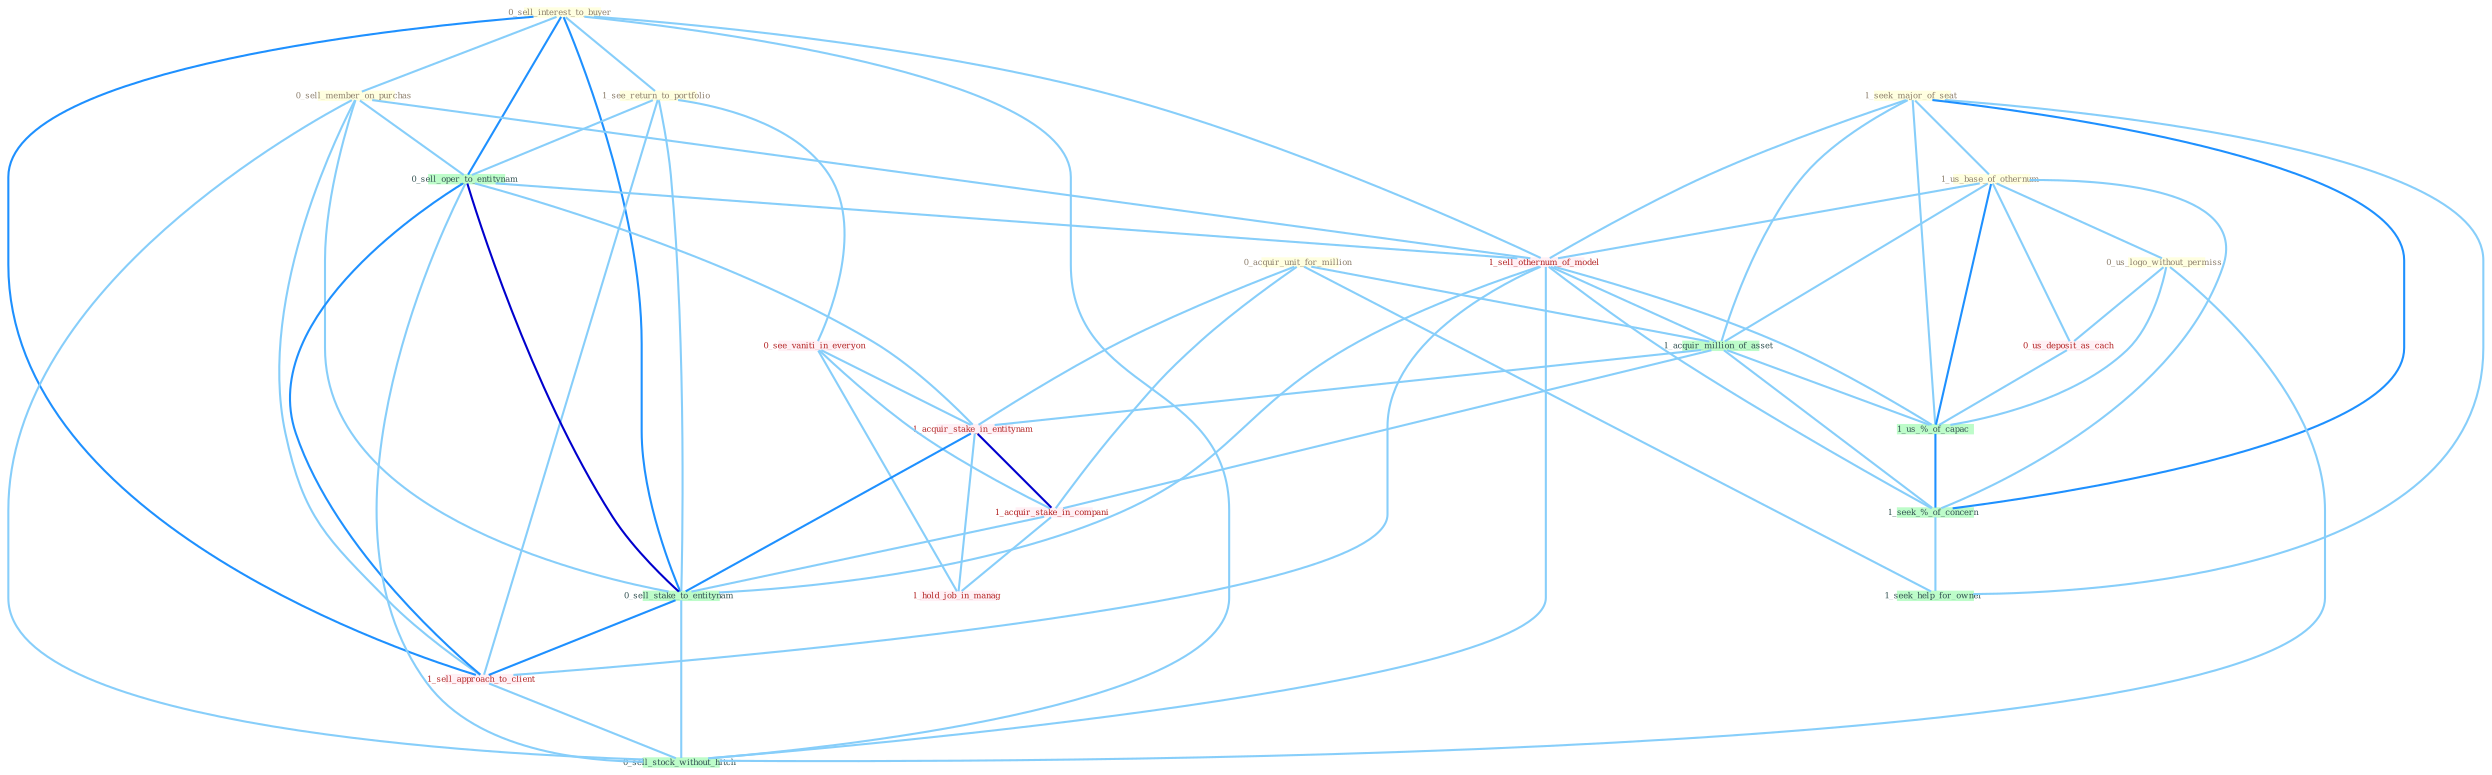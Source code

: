 Graph G{ 
    node
    [shape=polygon,style=filled,width=.5,height=.06,color="#BDFCC9",fixedsize=true,fontsize=4,
    fontcolor="#2f4f4f"];
    {node
    [color="#ffffe0", fontcolor="#8b7d6b"] "0_acquir_unit_for_million " "1_seek_major_of_seat " "1_us_base_of_othernum " "0_sell_interest_to_buyer " "0_sell_member_on_purchas " "0_us_logo_without_permiss " "1_see_return_to_portfolio "}
{node [color="#fff0f5", fontcolor="#b22222"] "1_sell_othernum_of_model " "0_see_vaniti_in_everyon " "0_us_deposit_as_cach " "1_acquir_stake_in_entitynam " "1_acquir_stake_in_compani " "1_sell_approach_to_client " "1_hold_job_in_manag "}
edge [color="#B0E2FF"];

	"0_acquir_unit_for_million " -- "1_acquir_million_of_asset " [w="1", color="#87cefa" ];
	"0_acquir_unit_for_million " -- "1_acquir_stake_in_entitynam " [w="1", color="#87cefa" ];
	"0_acquir_unit_for_million " -- "1_acquir_stake_in_compani " [w="1", color="#87cefa" ];
	"0_acquir_unit_for_million " -- "1_seek_help_for_owner " [w="1", color="#87cefa" ];
	"1_seek_major_of_seat " -- "1_us_base_of_othernum " [w="1", color="#87cefa" ];
	"1_seek_major_of_seat " -- "1_sell_othernum_of_model " [w="1", color="#87cefa" ];
	"1_seek_major_of_seat " -- "1_acquir_million_of_asset " [w="1", color="#87cefa" ];
	"1_seek_major_of_seat " -- "1_us_%_of_capac " [w="1", color="#87cefa" ];
	"1_seek_major_of_seat " -- "1_seek_%_of_concern " [w="2", color="#1e90ff" , len=0.8];
	"1_seek_major_of_seat " -- "1_seek_help_for_owner " [w="1", color="#87cefa" ];
	"1_us_base_of_othernum " -- "0_us_logo_without_permiss " [w="1", color="#87cefa" ];
	"1_us_base_of_othernum " -- "1_sell_othernum_of_model " [w="1", color="#87cefa" ];
	"1_us_base_of_othernum " -- "1_acquir_million_of_asset " [w="1", color="#87cefa" ];
	"1_us_base_of_othernum " -- "0_us_deposit_as_cach " [w="1", color="#87cefa" ];
	"1_us_base_of_othernum " -- "1_us_%_of_capac " [w="2", color="#1e90ff" , len=0.8];
	"1_us_base_of_othernum " -- "1_seek_%_of_concern " [w="1", color="#87cefa" ];
	"0_sell_interest_to_buyer " -- "0_sell_member_on_purchas " [w="1", color="#87cefa" ];
	"0_sell_interest_to_buyer " -- "1_see_return_to_portfolio " [w="1", color="#87cefa" ];
	"0_sell_interest_to_buyer " -- "0_sell_oper_to_entitynam " [w="2", color="#1e90ff" , len=0.8];
	"0_sell_interest_to_buyer " -- "1_sell_othernum_of_model " [w="1", color="#87cefa" ];
	"0_sell_interest_to_buyer " -- "0_sell_stake_to_entitynam " [w="2", color="#1e90ff" , len=0.8];
	"0_sell_interest_to_buyer " -- "1_sell_approach_to_client " [w="2", color="#1e90ff" , len=0.8];
	"0_sell_interest_to_buyer " -- "0_sell_stock_without_hitch " [w="1", color="#87cefa" ];
	"0_sell_member_on_purchas " -- "0_sell_oper_to_entitynam " [w="1", color="#87cefa" ];
	"0_sell_member_on_purchas " -- "1_sell_othernum_of_model " [w="1", color="#87cefa" ];
	"0_sell_member_on_purchas " -- "0_sell_stake_to_entitynam " [w="1", color="#87cefa" ];
	"0_sell_member_on_purchas " -- "1_sell_approach_to_client " [w="1", color="#87cefa" ];
	"0_sell_member_on_purchas " -- "0_sell_stock_without_hitch " [w="1", color="#87cefa" ];
	"0_us_logo_without_permiss " -- "0_us_deposit_as_cach " [w="1", color="#87cefa" ];
	"0_us_logo_without_permiss " -- "1_us_%_of_capac " [w="1", color="#87cefa" ];
	"0_us_logo_without_permiss " -- "0_sell_stock_without_hitch " [w="1", color="#87cefa" ];
	"1_see_return_to_portfolio " -- "0_sell_oper_to_entitynam " [w="1", color="#87cefa" ];
	"1_see_return_to_portfolio " -- "0_see_vaniti_in_everyon " [w="1", color="#87cefa" ];
	"1_see_return_to_portfolio " -- "0_sell_stake_to_entitynam " [w="1", color="#87cefa" ];
	"1_see_return_to_portfolio " -- "1_sell_approach_to_client " [w="1", color="#87cefa" ];
	"0_sell_oper_to_entitynam " -- "1_sell_othernum_of_model " [w="1", color="#87cefa" ];
	"0_sell_oper_to_entitynam " -- "1_acquir_stake_in_entitynam " [w="1", color="#87cefa" ];
	"0_sell_oper_to_entitynam " -- "0_sell_stake_to_entitynam " [w="3", color="#0000cd" , len=0.6];
	"0_sell_oper_to_entitynam " -- "1_sell_approach_to_client " [w="2", color="#1e90ff" , len=0.8];
	"0_sell_oper_to_entitynam " -- "0_sell_stock_without_hitch " [w="1", color="#87cefa" ];
	"1_sell_othernum_of_model " -- "1_acquir_million_of_asset " [w="1", color="#87cefa" ];
	"1_sell_othernum_of_model " -- "0_sell_stake_to_entitynam " [w="1", color="#87cefa" ];
	"1_sell_othernum_of_model " -- "1_us_%_of_capac " [w="1", color="#87cefa" ];
	"1_sell_othernum_of_model " -- "1_sell_approach_to_client " [w="1", color="#87cefa" ];
	"1_sell_othernum_of_model " -- "0_sell_stock_without_hitch " [w="1", color="#87cefa" ];
	"1_sell_othernum_of_model " -- "1_seek_%_of_concern " [w="1", color="#87cefa" ];
	"0_see_vaniti_in_everyon " -- "1_acquir_stake_in_entitynam " [w="1", color="#87cefa" ];
	"0_see_vaniti_in_everyon " -- "1_acquir_stake_in_compani " [w="1", color="#87cefa" ];
	"0_see_vaniti_in_everyon " -- "1_hold_job_in_manag " [w="1", color="#87cefa" ];
	"1_acquir_million_of_asset " -- "1_acquir_stake_in_entitynam " [w="1", color="#87cefa" ];
	"1_acquir_million_of_asset " -- "1_acquir_stake_in_compani " [w="1", color="#87cefa" ];
	"1_acquir_million_of_asset " -- "1_us_%_of_capac " [w="1", color="#87cefa" ];
	"1_acquir_million_of_asset " -- "1_seek_%_of_concern " [w="1", color="#87cefa" ];
	"0_us_deposit_as_cach " -- "1_us_%_of_capac " [w="1", color="#87cefa" ];
	"1_acquir_stake_in_entitynam " -- "1_acquir_stake_in_compani " [w="3", color="#0000cd" , len=0.6];
	"1_acquir_stake_in_entitynam " -- "0_sell_stake_to_entitynam " [w="2", color="#1e90ff" , len=0.8];
	"1_acquir_stake_in_entitynam " -- "1_hold_job_in_manag " [w="1", color="#87cefa" ];
	"1_acquir_stake_in_compani " -- "0_sell_stake_to_entitynam " [w="1", color="#87cefa" ];
	"1_acquir_stake_in_compani " -- "1_hold_job_in_manag " [w="1", color="#87cefa" ];
	"0_sell_stake_to_entitynam " -- "1_sell_approach_to_client " [w="2", color="#1e90ff" , len=0.8];
	"0_sell_stake_to_entitynam " -- "0_sell_stock_without_hitch " [w="1", color="#87cefa" ];
	"1_us_%_of_capac " -- "1_seek_%_of_concern " [w="2", color="#1e90ff" , len=0.8];
	"1_sell_approach_to_client " -- "0_sell_stock_without_hitch " [w="1", color="#87cefa" ];
	"1_seek_%_of_concern " -- "1_seek_help_for_owner " [w="1", color="#87cefa" ];
}